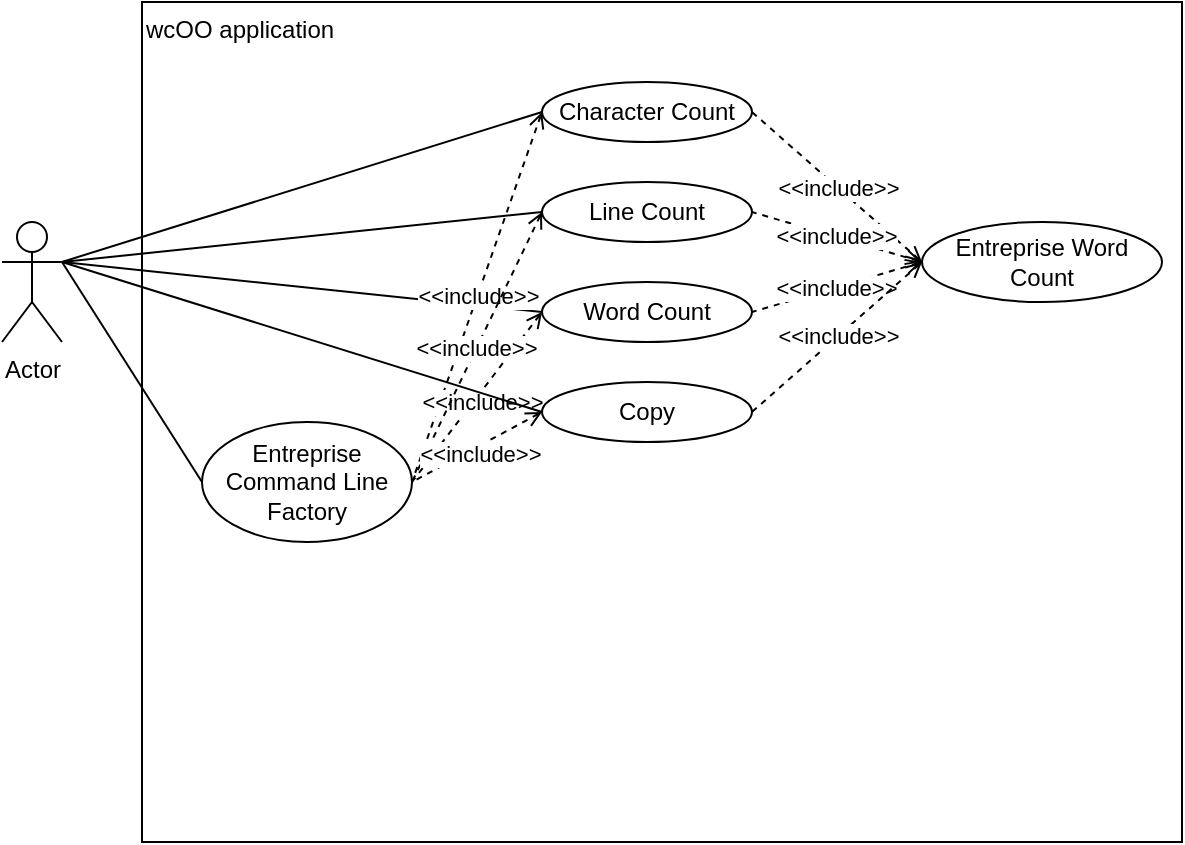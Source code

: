 <mxfile version="13.7.9" type="github">
  <diagram id="klySL-yoXc_VsXjcWgvZ" name="Use Case Diagram">
    <mxGraphModel dx="658" dy="776" grid="1" gridSize="10" guides="1" tooltips="1" connect="1" arrows="1" fold="1" page="1" pageScale="1" pageWidth="850" pageHeight="1100" math="0" shadow="0">
      <root>
        <mxCell id="0" />
        <mxCell id="1" parent="0" />
        <mxCell id="cxU1EgE2nvqe68VGwKP_-1" value="Actor" style="shape=umlActor;verticalLabelPosition=bottom;verticalAlign=top;html=1;" parent="1" vertex="1">
          <mxGeometry x="50" y="250" width="30" height="60" as="geometry" />
        </mxCell>
        <mxCell id="cxU1EgE2nvqe68VGwKP_-4" value="wcOO application" style="rounded=0;whiteSpace=wrap;html=1;fillColor=none;align=left;verticalAlign=top;" parent="1" vertex="1">
          <mxGeometry x="120" y="140" width="520" height="420" as="geometry" />
        </mxCell>
        <mxCell id="cxU1EgE2nvqe68VGwKP_-5" value="Character Count" style="ellipse;whiteSpace=wrap;html=1;fillColor=none;align=center;" parent="1" vertex="1">
          <mxGeometry x="320" y="180" width="105" height="30" as="geometry" />
        </mxCell>
        <mxCell id="XS6prtkgHlYoeQkMIRFP-1" value="Line Count" style="ellipse;whiteSpace=wrap;html=1;fillColor=none;align=center;" vertex="1" parent="1">
          <mxGeometry x="320" y="230" width="105" height="30" as="geometry" />
        </mxCell>
        <mxCell id="XS6prtkgHlYoeQkMIRFP-2" value="Word Count" style="ellipse;whiteSpace=wrap;html=1;fillColor=none;align=center;" vertex="1" parent="1">
          <mxGeometry x="320" y="280" width="105" height="30" as="geometry" />
        </mxCell>
        <mxCell id="XS6prtkgHlYoeQkMIRFP-4" value="Entreprise Command Line Factory" style="ellipse;whiteSpace=wrap;html=1;fillColor=none;align=center;" vertex="1" parent="1">
          <mxGeometry x="150" y="350" width="105" height="60" as="geometry" />
        </mxCell>
        <mxCell id="XS6prtkgHlYoeQkMIRFP-6" value="" style="endArrow=none;html=1;entryX=1;entryY=0.333;entryDx=0;entryDy=0;entryPerimeter=0;exitX=0;exitY=0.5;exitDx=0;exitDy=0;" edge="1" parent="1" source="XS6prtkgHlYoeQkMIRFP-4" target="cxU1EgE2nvqe68VGwKP_-1">
          <mxGeometry width="50" height="50" relative="1" as="geometry">
            <mxPoint x="380" y="410" as="sourcePoint" />
            <mxPoint x="430" y="360" as="targetPoint" />
          </mxGeometry>
        </mxCell>
        <mxCell id="XS6prtkgHlYoeQkMIRFP-7" value="" style="endArrow=none;html=1;exitX=1;exitY=0.333;exitDx=0;exitDy=0;exitPerimeter=0;entryX=0;entryY=0.5;entryDx=0;entryDy=0;" edge="1" parent="1" source="cxU1EgE2nvqe68VGwKP_-1" target="cxU1EgE2nvqe68VGwKP_-5">
          <mxGeometry width="50" height="50" relative="1" as="geometry">
            <mxPoint x="380" y="410" as="sourcePoint" />
            <mxPoint x="430" y="360" as="targetPoint" />
          </mxGeometry>
        </mxCell>
        <mxCell id="XS6prtkgHlYoeQkMIRFP-8" value="" style="endArrow=none;html=1;exitX=1;exitY=0.333;exitDx=0;exitDy=0;exitPerimeter=0;entryX=0;entryY=0.5;entryDx=0;entryDy=0;" edge="1" parent="1" source="cxU1EgE2nvqe68VGwKP_-1" target="XS6prtkgHlYoeQkMIRFP-2">
          <mxGeometry width="50" height="50" relative="1" as="geometry">
            <mxPoint x="90" y="280" as="sourcePoint" />
            <mxPoint x="330" y="205" as="targetPoint" />
          </mxGeometry>
        </mxCell>
        <mxCell id="XS6prtkgHlYoeQkMIRFP-9" value="" style="endArrow=none;html=1;entryX=0;entryY=0.5;entryDx=0;entryDy=0;" edge="1" parent="1" target="XS6prtkgHlYoeQkMIRFP-1">
          <mxGeometry width="50" height="50" relative="1" as="geometry">
            <mxPoint x="80" y="270" as="sourcePoint" />
            <mxPoint x="340" y="215" as="targetPoint" />
          </mxGeometry>
        </mxCell>
        <mxCell id="XS6prtkgHlYoeQkMIRFP-10" value="&amp;lt;&amp;lt;include&amp;gt;&amp;gt;" style="endArrow=none;dashed=1;html=1;startArrow=open;startFill=0;entryX=1;entryY=0.5;entryDx=0;entryDy=0;exitX=0;exitY=0.5;exitDx=0;exitDy=0;" edge="1" parent="1" source="cxU1EgE2nvqe68VGwKP_-5" target="XS6prtkgHlYoeQkMIRFP-4">
          <mxGeometry width="50" height="50" relative="1" as="geometry">
            <mxPoint x="380" y="410" as="sourcePoint" />
            <mxPoint x="430" y="360" as="targetPoint" />
          </mxGeometry>
        </mxCell>
        <mxCell id="XS6prtkgHlYoeQkMIRFP-11" value="&amp;lt;&amp;lt;include&amp;gt;&amp;gt;" style="endArrow=none;dashed=1;html=1;startArrow=open;startFill=0;entryX=1;entryY=0.5;entryDx=0;entryDy=0;exitX=0;exitY=0.5;exitDx=0;exitDy=0;" edge="1" parent="1" source="XS6prtkgHlYoeQkMIRFP-2" target="XS6prtkgHlYoeQkMIRFP-4">
          <mxGeometry x="0.009" y="4" width="50" height="50" relative="1" as="geometry">
            <mxPoint x="490" y="340" as="sourcePoint" />
            <mxPoint x="425" y="525" as="targetPoint" />
            <mxPoint as="offset" />
          </mxGeometry>
        </mxCell>
        <mxCell id="XS6prtkgHlYoeQkMIRFP-12" value="&amp;lt;&amp;lt;include&amp;gt;&amp;gt;" style="endArrow=none;dashed=1;html=1;startArrow=open;startFill=0;exitX=0;exitY=0.5;exitDx=0;exitDy=0;entryX=1;entryY=0.5;entryDx=0;entryDy=0;" edge="1" parent="1" source="XS6prtkgHlYoeQkMIRFP-1" target="XS6prtkgHlYoeQkMIRFP-4">
          <mxGeometry width="50" height="50" relative="1" as="geometry">
            <mxPoint x="475" y="287.5" as="sourcePoint" />
            <mxPoint x="260" y="380" as="targetPoint" />
          </mxGeometry>
        </mxCell>
        <mxCell id="XS6prtkgHlYoeQkMIRFP-13" value="Copy" style="ellipse;whiteSpace=wrap;html=1;fillColor=none;align=center;" vertex="1" parent="1">
          <mxGeometry x="320" y="330" width="105" height="30" as="geometry" />
        </mxCell>
        <mxCell id="XS6prtkgHlYoeQkMIRFP-14" value="&amp;lt;&amp;lt;include&amp;gt;&amp;gt;" style="endArrow=none;dashed=1;html=1;startArrow=open;startFill=0;entryX=1;entryY=0.5;entryDx=0;entryDy=0;exitX=0;exitY=0.5;exitDx=0;exitDy=0;" edge="1" parent="1" source="XS6prtkgHlYoeQkMIRFP-13" target="XS6prtkgHlYoeQkMIRFP-4">
          <mxGeometry x="0.009" y="4" width="50" height="50" relative="1" as="geometry">
            <mxPoint x="330" y="305" as="sourcePoint" />
            <mxPoint x="265" y="390" as="targetPoint" />
            <mxPoint as="offset" />
          </mxGeometry>
        </mxCell>
        <mxCell id="XS6prtkgHlYoeQkMIRFP-15" value="" style="endArrow=none;html=1;exitX=1;exitY=0.333;exitDx=0;exitDy=0;exitPerimeter=0;entryX=0;entryY=0.5;entryDx=0;entryDy=0;" edge="1" parent="1" source="cxU1EgE2nvqe68VGwKP_-1" target="XS6prtkgHlYoeQkMIRFP-13">
          <mxGeometry width="50" height="50" relative="1" as="geometry">
            <mxPoint x="90" y="280" as="sourcePoint" />
            <mxPoint x="330" y="305" as="targetPoint" />
          </mxGeometry>
        </mxCell>
        <mxCell id="XS6prtkgHlYoeQkMIRFP-17" value="Entreprise Word Count" style="ellipse;whiteSpace=wrap;html=1;fillColor=none;align=center;" vertex="1" parent="1">
          <mxGeometry x="510" y="250" width="120" height="40" as="geometry" />
        </mxCell>
        <mxCell id="XS6prtkgHlYoeQkMIRFP-21" value="&amp;lt;&amp;lt;include&amp;gt;&amp;gt;" style="endArrow=none;dashed=1;html=1;startArrow=open;startFill=0;exitX=0;exitY=0.5;exitDx=0;exitDy=0;entryX=1;entryY=0.5;entryDx=0;entryDy=0;" edge="1" parent="1" source="XS6prtkgHlYoeQkMIRFP-17" target="cxU1EgE2nvqe68VGwKP_-5">
          <mxGeometry width="50" height="50" relative="1" as="geometry">
            <mxPoint x="330" y="255" as="sourcePoint" />
            <mxPoint x="265" y="390" as="targetPoint" />
          </mxGeometry>
        </mxCell>
        <mxCell id="XS6prtkgHlYoeQkMIRFP-22" value="&amp;lt;&amp;lt;include&amp;gt;&amp;gt;" style="endArrow=none;dashed=1;html=1;startArrow=open;startFill=0;exitX=0;exitY=0.5;exitDx=0;exitDy=0;entryX=1;entryY=0.5;entryDx=0;entryDy=0;" edge="1" parent="1" source="XS6prtkgHlYoeQkMIRFP-17" target="XS6prtkgHlYoeQkMIRFP-1">
          <mxGeometry width="50" height="50" relative="1" as="geometry">
            <mxPoint x="490" y="280" as="sourcePoint" />
            <mxPoint x="435" y="205" as="targetPoint" />
          </mxGeometry>
        </mxCell>
        <mxCell id="XS6prtkgHlYoeQkMIRFP-23" value="&amp;lt;&amp;lt;include&amp;gt;&amp;gt;" style="endArrow=none;dashed=1;html=1;startArrow=open;startFill=0;entryX=1;entryY=0.5;entryDx=0;entryDy=0;exitX=0;exitY=0.5;exitDx=0;exitDy=0;" edge="1" parent="1" source="XS6prtkgHlYoeQkMIRFP-17" target="XS6prtkgHlYoeQkMIRFP-2">
          <mxGeometry width="50" height="50" relative="1" as="geometry">
            <mxPoint x="480" y="270" as="sourcePoint" />
            <mxPoint x="445" y="215" as="targetPoint" />
          </mxGeometry>
        </mxCell>
        <mxCell id="XS6prtkgHlYoeQkMIRFP-24" value="&amp;lt;&amp;lt;include&amp;gt;&amp;gt;" style="endArrow=none;dashed=1;html=1;startArrow=open;startFill=0;entryX=1;entryY=0.5;entryDx=0;entryDy=0;exitX=0;exitY=0.5;exitDx=0;exitDy=0;" edge="1" parent="1" source="XS6prtkgHlYoeQkMIRFP-17" target="XS6prtkgHlYoeQkMIRFP-13">
          <mxGeometry width="50" height="50" relative="1" as="geometry">
            <mxPoint x="480" y="270" as="sourcePoint" />
            <mxPoint x="455" y="225" as="targetPoint" />
          </mxGeometry>
        </mxCell>
      </root>
    </mxGraphModel>
  </diagram>
</mxfile>
